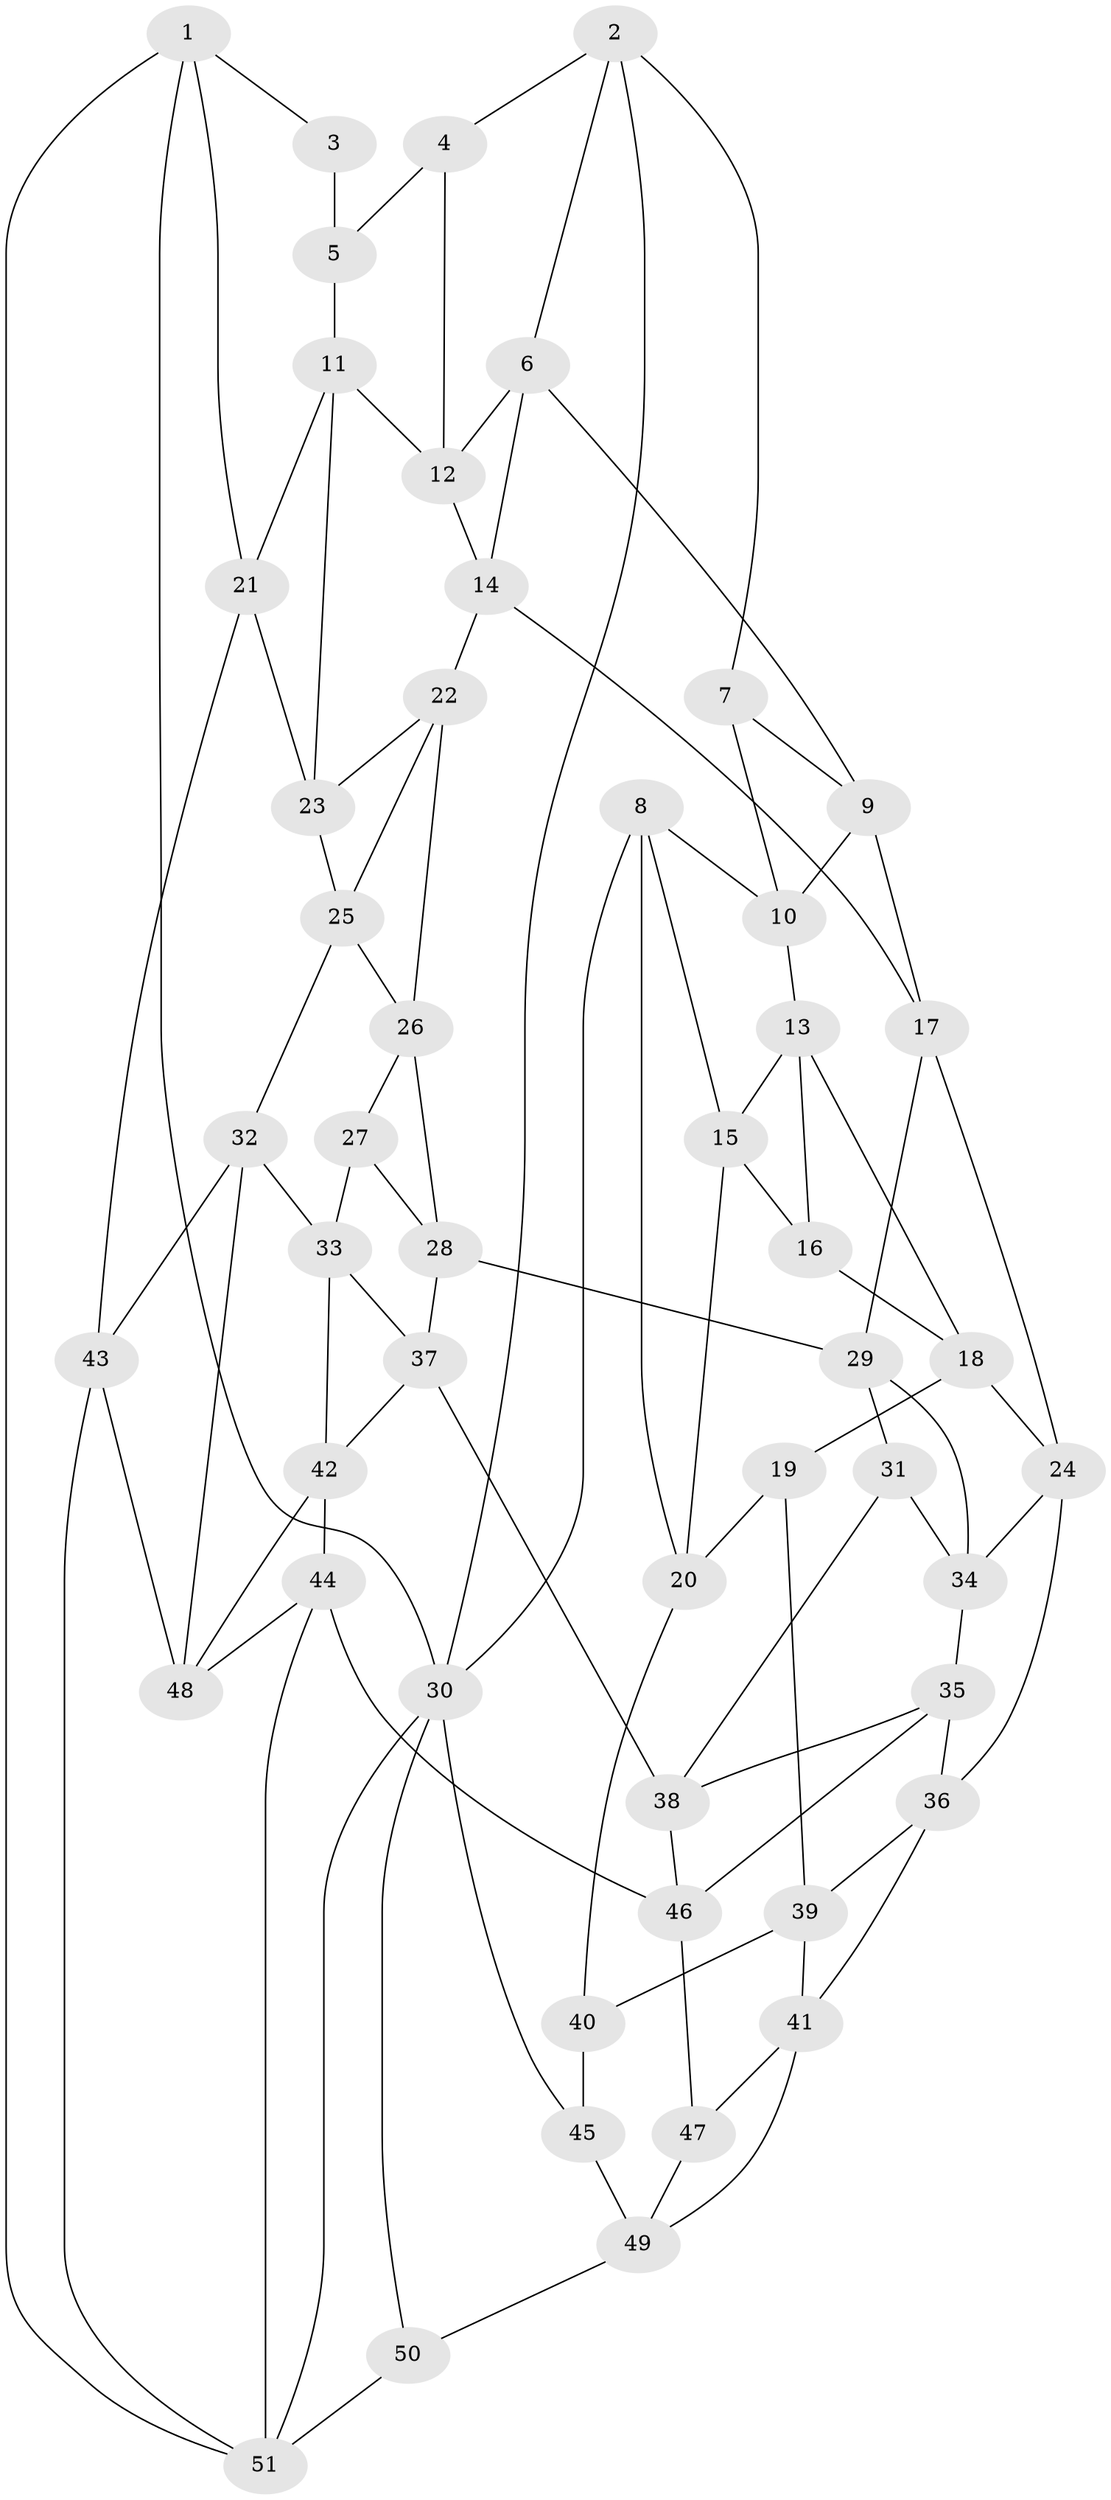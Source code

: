 // original degree distribution, {3: 0.0196078431372549, 6: 0.2549019607843137, 4: 0.27450980392156865, 5: 0.45098039215686275}
// Generated by graph-tools (version 1.1) at 2025/51/03/09/25 03:51:11]
// undirected, 51 vertices, 97 edges
graph export_dot {
graph [start="1"]
  node [color=gray90,style=filled];
  1;
  2;
  3;
  4;
  5;
  6;
  7;
  8;
  9;
  10;
  11;
  12;
  13;
  14;
  15;
  16;
  17;
  18;
  19;
  20;
  21;
  22;
  23;
  24;
  25;
  26;
  27;
  28;
  29;
  30;
  31;
  32;
  33;
  34;
  35;
  36;
  37;
  38;
  39;
  40;
  41;
  42;
  43;
  44;
  45;
  46;
  47;
  48;
  49;
  50;
  51;
  1 -- 3 [weight=1.0];
  1 -- 21 [weight=1.0];
  1 -- 30 [weight=1.0];
  1 -- 51 [weight=1.0];
  2 -- 4 [weight=1.0];
  2 -- 6 [weight=1.0];
  2 -- 7 [weight=1.0];
  2 -- 30 [weight=1.0];
  3 -- 5 [weight=2.0];
  4 -- 5 [weight=1.0];
  4 -- 12 [weight=1.0];
  5 -- 11 [weight=1.0];
  6 -- 9 [weight=1.0];
  6 -- 12 [weight=1.0];
  6 -- 14 [weight=1.0];
  7 -- 9 [weight=1.0];
  7 -- 10 [weight=1.0];
  8 -- 10 [weight=1.0];
  8 -- 15 [weight=1.0];
  8 -- 20 [weight=1.0];
  8 -- 30 [weight=1.0];
  9 -- 10 [weight=1.0];
  9 -- 17 [weight=1.0];
  10 -- 13 [weight=1.0];
  11 -- 12 [weight=1.0];
  11 -- 21 [weight=1.0];
  11 -- 23 [weight=1.0];
  12 -- 14 [weight=1.0];
  13 -- 15 [weight=1.0];
  13 -- 16 [weight=1.0];
  13 -- 18 [weight=1.0];
  14 -- 17 [weight=1.0];
  14 -- 22 [weight=1.0];
  15 -- 16 [weight=1.0];
  15 -- 20 [weight=1.0];
  16 -- 18 [weight=1.0];
  17 -- 24 [weight=1.0];
  17 -- 29 [weight=1.0];
  18 -- 19 [weight=1.0];
  18 -- 24 [weight=1.0];
  19 -- 20 [weight=1.0];
  19 -- 39 [weight=1.0];
  20 -- 40 [weight=1.0];
  21 -- 23 [weight=1.0];
  21 -- 43 [weight=1.0];
  22 -- 23 [weight=1.0];
  22 -- 25 [weight=1.0];
  22 -- 26 [weight=1.0];
  23 -- 25 [weight=1.0];
  24 -- 34 [weight=1.0];
  24 -- 36 [weight=1.0];
  25 -- 26 [weight=1.0];
  25 -- 32 [weight=1.0];
  26 -- 27 [weight=1.0];
  26 -- 28 [weight=1.0];
  27 -- 28 [weight=1.0];
  27 -- 33 [weight=1.0];
  28 -- 29 [weight=1.0];
  28 -- 37 [weight=1.0];
  29 -- 31 [weight=1.0];
  29 -- 34 [weight=1.0];
  30 -- 45 [weight=1.0];
  30 -- 50 [weight=1.0];
  30 -- 51 [weight=1.0];
  31 -- 34 [weight=1.0];
  31 -- 38 [weight=1.0];
  32 -- 33 [weight=1.0];
  32 -- 43 [weight=1.0];
  32 -- 48 [weight=1.0];
  33 -- 37 [weight=1.0];
  33 -- 42 [weight=1.0];
  34 -- 35 [weight=1.0];
  35 -- 36 [weight=1.0];
  35 -- 38 [weight=1.0];
  35 -- 46 [weight=1.0];
  36 -- 39 [weight=1.0];
  36 -- 41 [weight=1.0];
  37 -- 38 [weight=1.0];
  37 -- 42 [weight=1.0];
  38 -- 46 [weight=1.0];
  39 -- 40 [weight=1.0];
  39 -- 41 [weight=1.0];
  40 -- 45 [weight=2.0];
  41 -- 47 [weight=1.0];
  41 -- 49 [weight=1.0];
  42 -- 44 [weight=1.0];
  42 -- 48 [weight=1.0];
  43 -- 48 [weight=1.0];
  43 -- 51 [weight=1.0];
  44 -- 46 [weight=1.0];
  44 -- 48 [weight=1.0];
  44 -- 51 [weight=1.0];
  45 -- 49 [weight=1.0];
  46 -- 47 [weight=1.0];
  47 -- 49 [weight=1.0];
  49 -- 50 [weight=1.0];
  50 -- 51 [weight=1.0];
}
